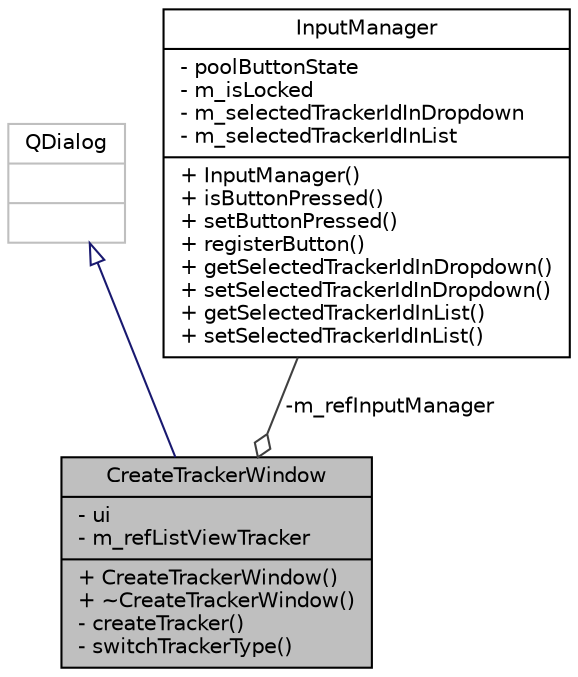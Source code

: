 digraph "CreateTrackerWindow"
{
 // LATEX_PDF_SIZE
  edge [fontname="Helvetica",fontsize="10",labelfontname="Helvetica",labelfontsize="10"];
  node [fontname="Helvetica",fontsize="10",shape=record];
  Node1 [label="{CreateTrackerWindow\n|- ui\l- m_refListViewTracker\l|+ CreateTrackerWindow()\l+ ~CreateTrackerWindow()\l- createTracker()\l- switchTrackerType()\l}",height=0.2,width=0.4,color="black", fillcolor="grey75", style="filled", fontcolor="black",tooltip="dialog for creating new trackers"];
  Node2 -> Node1 [dir="back",color="midnightblue",fontsize="10",style="solid",arrowtail="onormal",fontname="Helvetica"];
  Node2 [label="{QDialog\n||}",height=0.2,width=0.4,color="grey75", fillcolor="white", style="filled",tooltip=" "];
  Node3 -> Node1 [color="grey25",fontsize="10",style="solid",label=" -m_refInputManager" ,arrowhead="odiamond",fontname="Helvetica"];
  Node3 [label="{InputManager\n|- poolButtonState\l- m_isLocked\l- m_selectedTrackerIdInDropdown\l- m_selectedTrackerIdInList\l|+ InputManager()\l+ isButtonPressed()\l+ setButtonPressed()\l+ registerButton()\l+ getSelectedTrackerIdInDropdown()\l+ setSelectedTrackerIdInDropdown()\l+ getSelectedTrackerIdInList()\l+ setSelectedTrackerIdInList()\l}",height=0.2,width=0.4,color="black", fillcolor="white", style="filled",URL="$class_input_manager.html",tooltip="container for input data"];
}
